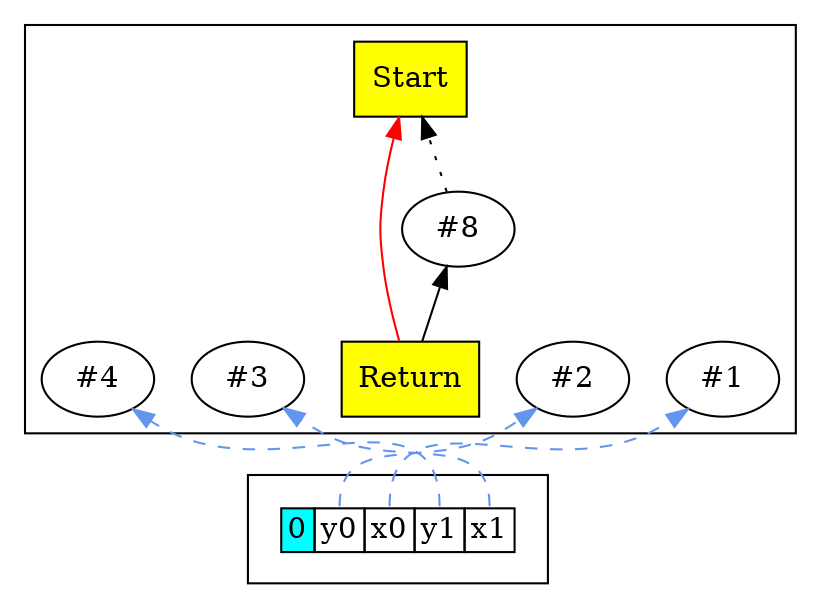 digraph chapter03 {
	rankdir=BT;
	subgraph cluster_Nodes {
		Start1 [ shape=box style=filled fillcolor=yellow label="Start" ];
		Con_2 [ label="#1" ];
		Con_19 [ label="#8" ];
		Con_3 [ label="#2" ];
		Return20 [ shape=box style=filled fillcolor=yellow label="Return" ];
		Con_4 [ label="#3" ];
		Con_5 [ label="#4" ];
	}
	node [shape=plaintext];
	subgraph cluster_0 {
		scope0 [label=<
			<TABLE BORDER="0" CELLBORDER="1" CELLSPACING="0">
			<TR><TD BGCOLOR="aqua">0</TD><TD PORT="scope0_y0">y0</TD><TD PORT="scope0_x0">x0</TD><TD PORT="scope0_y1">y1</TD><TD PORT="scope0_x1">x1</TD></TR>
			</TABLE>>];
	}
	Con_19 -> Start1 [style=dotted];
	Return20 -> Start1 [color=red];
	Return20 -> Con_19;
	edge [style=dashed color=cornflowerblue];
	scope0:scope0_y0 -> Con_3;
	scope0:scope0_x0 -> Con_2;
	scope0:scope0_y1 -> Con_5;
	scope0:scope0_x1 -> Con_4;
}

